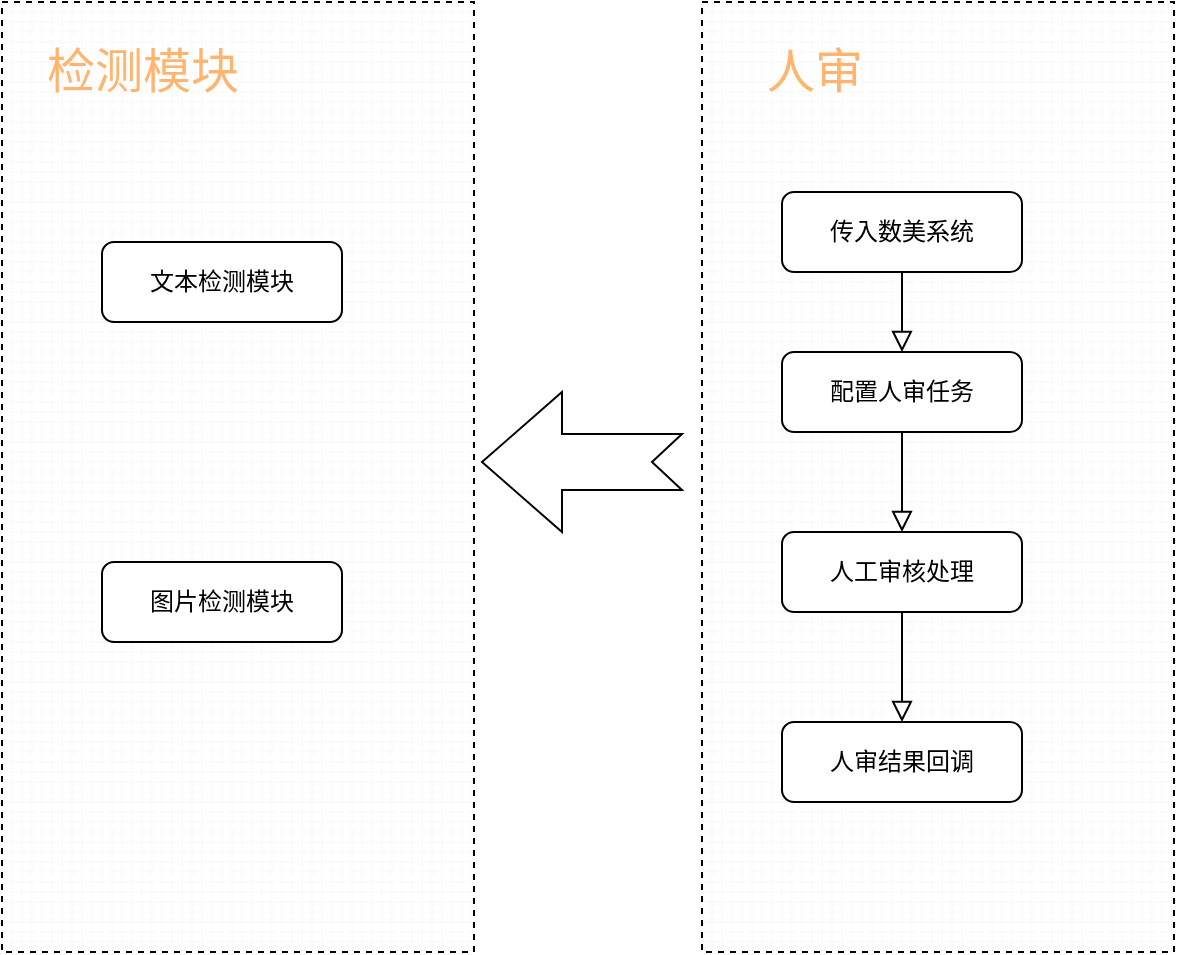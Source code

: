 <mxfile version="20.3.2" type="github">
  <diagram id="C5RBs43oDa-KdzZeNtuy" name="Page-1">
    <mxGraphModel dx="2249" dy="780" grid="1" gridSize="10" guides="1" tooltips="1" connect="1" arrows="1" fold="1" page="1" pageScale="1" pageWidth="827" pageHeight="1169" math="0" shadow="0">
      <root>
        <mxCell id="WIyWlLk6GJQsqaUBKTNV-0" />
        <mxCell id="WIyWlLk6GJQsqaUBKTNV-1" parent="WIyWlLk6GJQsqaUBKTNV-0" />
        <mxCell id="oDdoOexHW9V2HUF23ves-6" value="" style="verticalLabelPosition=bottom;verticalAlign=top;html=1;shape=mxgraph.basic.patternFillRect;fillStyle=grid;step=5;fillStrokeWidth=0.2;fillStrokeColor=#dddddd;dashed=1;fontColor=#FFB570;fillColor=none;" vertex="1" parent="WIyWlLk6GJQsqaUBKTNV-1">
          <mxGeometry x="220" y="40" width="236" height="475" as="geometry" />
        </mxCell>
        <mxCell id="WIyWlLk6GJQsqaUBKTNV-2" value="" style="rounded=0;html=1;jettySize=auto;orthogonalLoop=1;fontSize=11;endArrow=block;endFill=0;endSize=8;strokeWidth=1;shadow=0;labelBackgroundColor=none;edgeStyle=orthogonalEdgeStyle;entryX=0.5;entryY=0;entryDx=0;entryDy=0;" parent="WIyWlLk6GJQsqaUBKTNV-1" source="WIyWlLk6GJQsqaUBKTNV-3" target="oDdoOexHW9V2HUF23ves-1" edge="1">
          <mxGeometry relative="1" as="geometry" />
        </mxCell>
        <mxCell id="WIyWlLk6GJQsqaUBKTNV-3" value="传入数美系统" style="rounded=1;whiteSpace=wrap;html=1;fontSize=12;glass=0;strokeWidth=1;shadow=0;" parent="WIyWlLk6GJQsqaUBKTNV-1" vertex="1">
          <mxGeometry x="260" y="135" width="120" height="40" as="geometry" />
        </mxCell>
        <mxCell id="WIyWlLk6GJQsqaUBKTNV-11" value="&lt;div&gt;人工审核处理&lt;/div&gt;" style="rounded=1;whiteSpace=wrap;html=1;fontSize=12;glass=0;strokeWidth=1;shadow=0;" parent="WIyWlLk6GJQsqaUBKTNV-1" vertex="1">
          <mxGeometry x="260" y="305" width="120" height="40" as="geometry" />
        </mxCell>
        <mxCell id="oDdoOexHW9V2HUF23ves-0" value="&lt;span style=&quot;font-weight: normal;&quot;&gt;&lt;font color=&quot;#FFB570&quot;&gt;人审&lt;/font&gt;&lt;/span&gt;" style="text;strokeColor=none;fillColor=none;html=1;fontSize=24;fontStyle=1;verticalAlign=middle;align=center;" vertex="1" parent="WIyWlLk6GJQsqaUBKTNV-1">
          <mxGeometry x="226" y="55" width="100" height="40" as="geometry" />
        </mxCell>
        <mxCell id="oDdoOexHW9V2HUF23ves-1" value="&lt;div&gt;配置人审任务&lt;/div&gt;" style="rounded=1;whiteSpace=wrap;html=1;fontSize=12;glass=0;strokeWidth=1;shadow=0;" vertex="1" parent="WIyWlLk6GJQsqaUBKTNV-1">
          <mxGeometry x="260" y="215" width="120" height="40" as="geometry" />
        </mxCell>
        <mxCell id="oDdoOexHW9V2HUF23ves-2" value="" style="rounded=0;html=1;jettySize=auto;orthogonalLoop=1;fontSize=11;endArrow=block;endFill=0;endSize=8;strokeWidth=1;shadow=0;labelBackgroundColor=none;edgeStyle=orthogonalEdgeStyle;entryX=0.5;entryY=0;entryDx=0;entryDy=0;exitX=0.5;exitY=1;exitDx=0;exitDy=0;" edge="1" parent="WIyWlLk6GJQsqaUBKTNV-1" source="oDdoOexHW9V2HUF23ves-1" target="WIyWlLk6GJQsqaUBKTNV-11">
          <mxGeometry relative="1" as="geometry">
            <mxPoint x="330" y="185" as="sourcePoint" />
            <mxPoint x="330" y="225" as="targetPoint" />
          </mxGeometry>
        </mxCell>
        <mxCell id="oDdoOexHW9V2HUF23ves-8" value="" style="rounded=0;html=1;jettySize=auto;orthogonalLoop=1;fontSize=11;endArrow=block;endFill=0;endSize=8;strokeWidth=1;shadow=0;labelBackgroundColor=none;edgeStyle=orthogonalEdgeStyle;exitX=0.5;exitY=1;exitDx=0;exitDy=0;entryX=0.5;entryY=0;entryDx=0;entryDy=0;" edge="1" parent="WIyWlLk6GJQsqaUBKTNV-1" source="WIyWlLk6GJQsqaUBKTNV-11" target="oDdoOexHW9V2HUF23ves-7">
          <mxGeometry relative="1" as="geometry">
            <mxPoint x="330" y="265" as="sourcePoint" />
            <mxPoint x="426" y="655" as="targetPoint" />
          </mxGeometry>
        </mxCell>
        <mxCell id="oDdoOexHW9V2HUF23ves-7" value="&lt;div&gt;人审结果回调&lt;/div&gt;" style="rounded=1;whiteSpace=wrap;html=1;fontSize=12;glass=0;strokeWidth=1;shadow=0;" vertex="1" parent="WIyWlLk6GJQsqaUBKTNV-1">
          <mxGeometry x="260" y="400" width="120" height="40" as="geometry" />
        </mxCell>
        <mxCell id="oDdoOexHW9V2HUF23ves-9" value="" style="verticalLabelPosition=bottom;verticalAlign=top;html=1;shape=mxgraph.basic.patternFillRect;fillStyle=grid;step=5;fillStrokeWidth=0.2;fillStrokeColor=#dddddd;dashed=1;fontColor=#FFB570;fillColor=none;" vertex="1" parent="WIyWlLk6GJQsqaUBKTNV-1">
          <mxGeometry x="-130" y="40" width="236" height="475" as="geometry" />
        </mxCell>
        <mxCell id="oDdoOexHW9V2HUF23ves-10" value="&lt;div&gt;&lt;font color=&quot;#FFB570&quot;&gt;检测模块&lt;br&gt;&lt;/font&gt;&lt;/div&gt;" style="text;strokeColor=none;fillColor=none;html=1;fontSize=24;fontStyle=0;verticalAlign=middle;align=center;" vertex="1" parent="WIyWlLk6GJQsqaUBKTNV-1">
          <mxGeometry x="-110" y="55" width="100" height="40" as="geometry" />
        </mxCell>
        <mxCell id="oDdoOexHW9V2HUF23ves-11" value="文本检测模块" style="rounded=1;whiteSpace=wrap;html=1;fontSize=12;glass=0;strokeWidth=1;shadow=0;" vertex="1" parent="WIyWlLk6GJQsqaUBKTNV-1">
          <mxGeometry x="-80" y="160" width="120" height="40" as="geometry" />
        </mxCell>
        <mxCell id="oDdoOexHW9V2HUF23ves-12" value="图片检测模块" style="rounded=1;whiteSpace=wrap;html=1;fontSize=12;glass=0;strokeWidth=1;shadow=0;" vertex="1" parent="WIyWlLk6GJQsqaUBKTNV-1">
          <mxGeometry x="-80" y="320" width="120" height="40" as="geometry" />
        </mxCell>
        <mxCell id="oDdoOexHW9V2HUF23ves-13" value="" style="html=1;shadow=0;dashed=0;align=center;verticalAlign=middle;shape=mxgraph.arrows2.arrow;dy=0.6;dx=40;notch=15;fontColor=#FFB570;fillColor=none;direction=west;" vertex="1" parent="WIyWlLk6GJQsqaUBKTNV-1">
          <mxGeometry x="110" y="235" width="100" height="70" as="geometry" />
        </mxCell>
      </root>
    </mxGraphModel>
  </diagram>
</mxfile>
